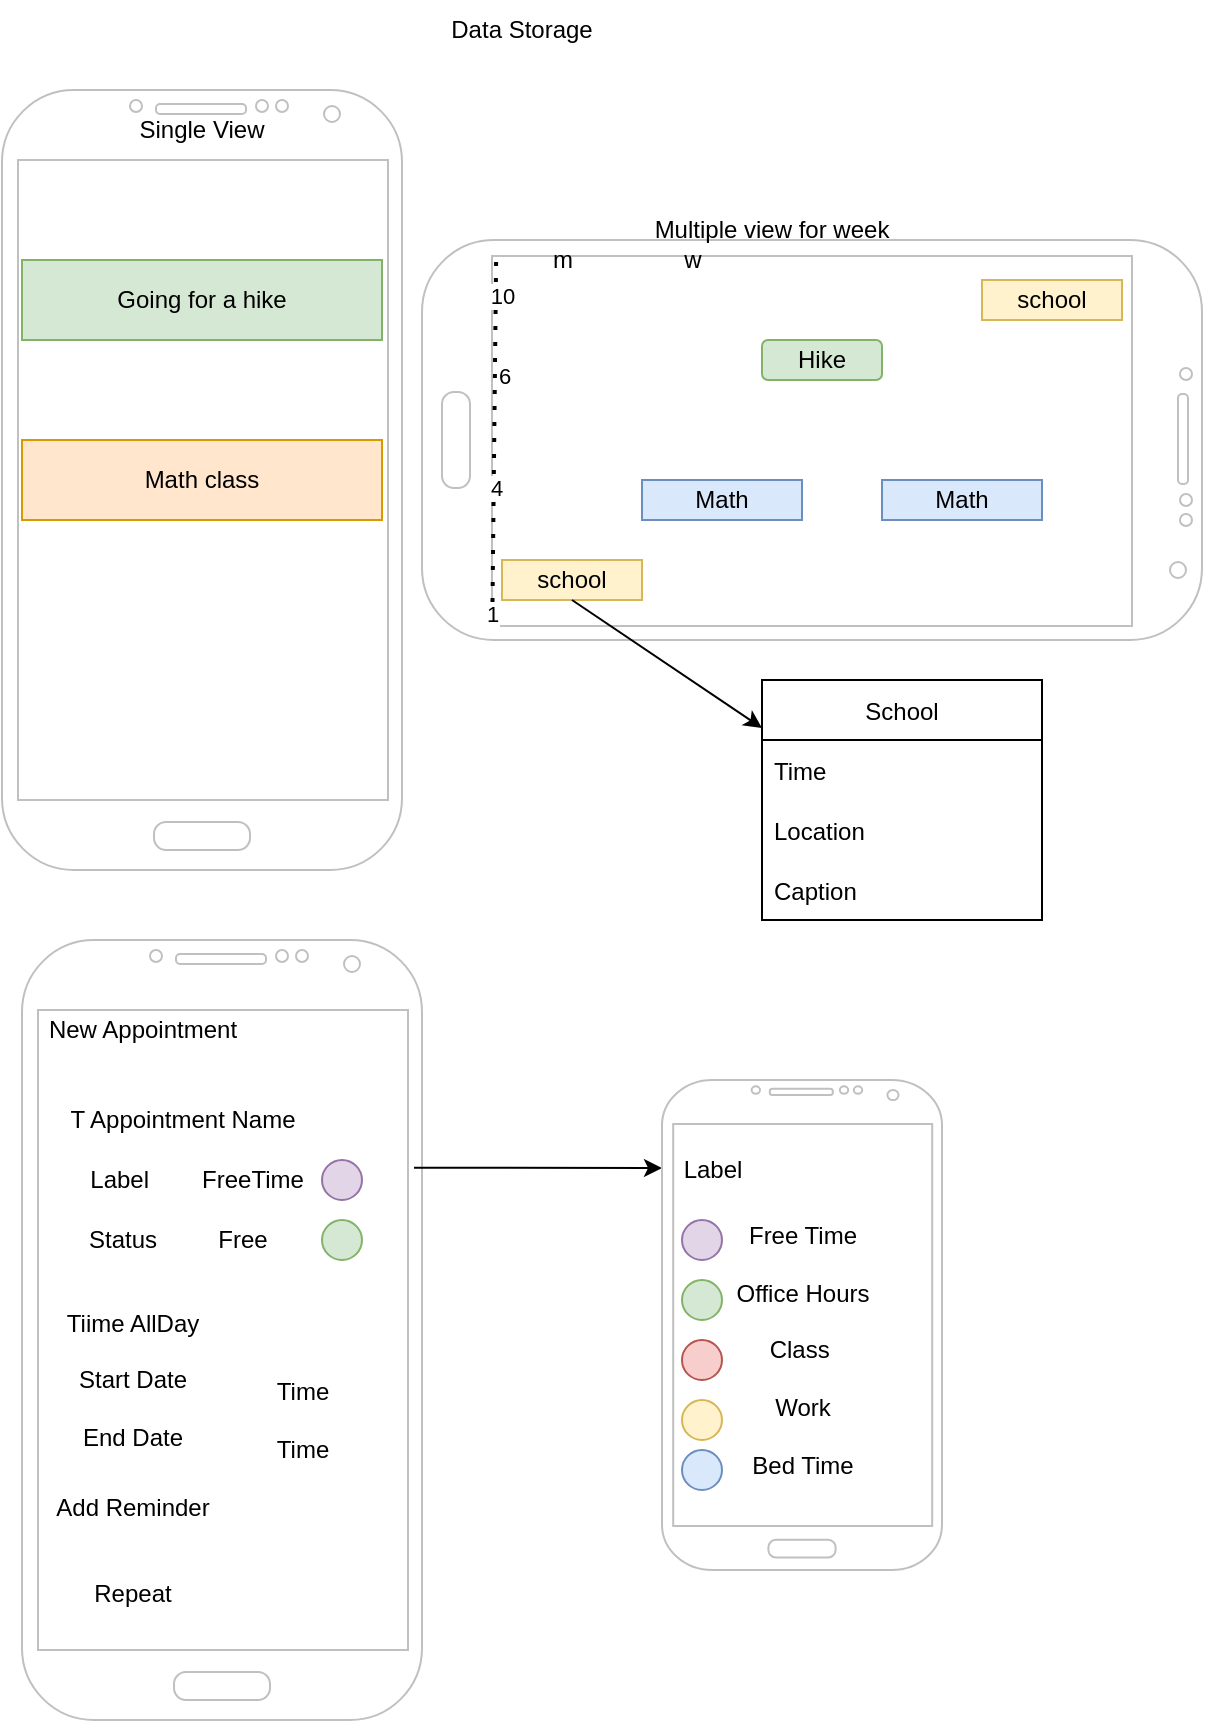 <mxfile version="20.3.6" type="github">
  <diagram id="Kh1Igy-AzxtyMvEr5vgm" name="Page-1">
    <mxGraphModel dx="848" dy="514" grid="1" gridSize="10" guides="1" tooltips="1" connect="1" arrows="1" fold="1" page="1" pageScale="1" pageWidth="850" pageHeight="1100" math="0" shadow="0">
      <root>
        <mxCell id="0" />
        <mxCell id="1" parent="0" />
        <mxCell id="S4ykc2VBwH_TTjgMr_4d-1" value="" style="verticalLabelPosition=bottom;verticalAlign=top;html=1;shadow=0;dashed=0;strokeWidth=1;shape=mxgraph.android.phone2;strokeColor=#c0c0c0;" parent="1" vertex="1">
          <mxGeometry x="120" y="145" width="200" height="390" as="geometry" />
        </mxCell>
        <mxCell id="S4ykc2VBwH_TTjgMr_4d-2" value="Math class" style="rounded=0;whiteSpace=wrap;html=1;fillColor=#ffe6cc;strokeColor=#d79b00;" parent="1" vertex="1">
          <mxGeometry x="130" y="320" width="180" height="40" as="geometry" />
        </mxCell>
        <mxCell id="S4ykc2VBwH_TTjgMr_4d-3" value="Going for a hike" style="rounded=0;whiteSpace=wrap;html=1;fillColor=#d5e8d4;strokeColor=#82b366;" parent="1" vertex="1">
          <mxGeometry x="130" y="230" width="180" height="40" as="geometry" />
        </mxCell>
        <mxCell id="S4ykc2VBwH_TTjgMr_4d-4" value="" style="verticalLabelPosition=bottom;verticalAlign=top;html=1;shadow=0;dashed=0;strokeWidth=1;shape=mxgraph.android.phone2;strokeColor=#c0c0c0;direction=south;" parent="1" vertex="1">
          <mxGeometry x="330" y="220" width="390" height="200" as="geometry" />
        </mxCell>
        <mxCell id="S4ykc2VBwH_TTjgMr_4d-5" value="Single View" style="text;html=1;strokeColor=none;fillColor=none;align=center;verticalAlign=middle;whiteSpace=wrap;rounded=0;" parent="1" vertex="1">
          <mxGeometry x="175" y="150" width="90" height="30" as="geometry" />
        </mxCell>
        <mxCell id="S4ykc2VBwH_TTjgMr_4d-6" value="Multiple view for week" style="text;html=1;strokeColor=none;fillColor=none;align=center;verticalAlign=middle;whiteSpace=wrap;rounded=0;" parent="1" vertex="1">
          <mxGeometry x="425" y="200" width="160" height="30" as="geometry" />
        </mxCell>
        <mxCell id="S4ykc2VBwH_TTjgMr_4d-7" value="school" style="rounded=0;whiteSpace=wrap;html=1;fillColor=#fff2cc;strokeColor=#d6b656;" parent="1" vertex="1">
          <mxGeometry x="370" y="380" width="70" height="20" as="geometry" />
        </mxCell>
        <mxCell id="S4ykc2VBwH_TTjgMr_4d-8" value="Math" style="rounded=0;whiteSpace=wrap;html=1;fillColor=#dae8fc;strokeColor=#6c8ebf;" parent="1" vertex="1">
          <mxGeometry x="440" y="340" width="80" height="20" as="geometry" />
        </mxCell>
        <mxCell id="S4ykc2VBwH_TTjgMr_4d-9" value="Hike" style="rounded=1;whiteSpace=wrap;html=1;fillColor=#d5e8d4;strokeColor=#82b366;" parent="1" vertex="1">
          <mxGeometry x="500" y="270" width="60" height="20" as="geometry" />
        </mxCell>
        <mxCell id="S4ykc2VBwH_TTjgMr_4d-10" value="Data Storage" style="text;html=1;strokeColor=none;fillColor=none;align=center;verticalAlign=middle;whiteSpace=wrap;rounded=0;" parent="1" vertex="1">
          <mxGeometry x="335" y="100" width="90" height="30" as="geometry" />
        </mxCell>
        <mxCell id="S4ykc2VBwH_TTjgMr_4d-11" value="" style="endArrow=none;dashed=1;html=1;dashPattern=1 3;strokeWidth=2;rounded=0;exitX=0.055;exitY=0.905;exitDx=0;exitDy=0;exitPerimeter=0;entryX=0.975;entryY=0.91;entryDx=0;entryDy=0;entryPerimeter=0;" parent="1" source="S4ykc2VBwH_TTjgMr_4d-4" target="S4ykc2VBwH_TTjgMr_4d-4" edge="1">
          <mxGeometry width="50" height="50" relative="1" as="geometry">
            <mxPoint x="400" y="360" as="sourcePoint" />
            <mxPoint x="450" y="310" as="targetPoint" />
          </mxGeometry>
        </mxCell>
        <mxCell id="S4ykc2VBwH_TTjgMr_4d-12" value="10" style="edgeLabel;html=1;align=center;verticalAlign=middle;resizable=0;points=[];" parent="S4ykc2VBwH_TTjgMr_4d-11" vertex="1" connectable="0">
          <mxGeometry x="-0.816" y="3" relative="1" as="geometry">
            <mxPoint as="offset" />
          </mxGeometry>
        </mxCell>
        <mxCell id="S4ykc2VBwH_TTjgMr_4d-13" value="6" style="edgeLabel;html=1;align=center;verticalAlign=middle;resizable=0;points=[];" parent="S4ykc2VBwH_TTjgMr_4d-11" vertex="1" connectable="0">
          <mxGeometry x="-0.381" y="4" relative="1" as="geometry">
            <mxPoint as="offset" />
          </mxGeometry>
        </mxCell>
        <mxCell id="S4ykc2VBwH_TTjgMr_4d-14" value="4" style="edgeLabel;html=1;align=center;verticalAlign=middle;resizable=0;points=[];" parent="S4ykc2VBwH_TTjgMr_4d-11" vertex="1" connectable="0">
          <mxGeometry x="0.228" y="1" relative="1" as="geometry">
            <mxPoint as="offset" />
          </mxGeometry>
        </mxCell>
        <mxCell id="S4ykc2VBwH_TTjgMr_4d-15" value="1" style="edgeLabel;html=1;align=center;verticalAlign=middle;resizable=0;points=[];" parent="S4ykc2VBwH_TTjgMr_4d-11" vertex="1" connectable="0">
          <mxGeometry x="0.913" relative="1" as="geometry">
            <mxPoint as="offset" />
          </mxGeometry>
        </mxCell>
        <mxCell id="S4ykc2VBwH_TTjgMr_4d-16" value="m" style="text;html=1;align=center;verticalAlign=middle;resizable=0;points=[];autosize=1;strokeColor=none;fillColor=none;" parent="1" vertex="1">
          <mxGeometry x="385" y="215" width="30" height="30" as="geometry" />
        </mxCell>
        <mxCell id="S4ykc2VBwH_TTjgMr_4d-17" value="w" style="text;html=1;align=center;verticalAlign=middle;resizable=0;points=[];autosize=1;strokeColor=none;fillColor=none;" parent="1" vertex="1">
          <mxGeometry x="450" y="215" width="30" height="30" as="geometry" />
        </mxCell>
        <mxCell id="S4ykc2VBwH_TTjgMr_4d-18" value="Math" style="rounded=0;whiteSpace=wrap;html=1;fillColor=#dae8fc;strokeColor=#6c8ebf;" parent="1" vertex="1">
          <mxGeometry x="560" y="340" width="80" height="20" as="geometry" />
        </mxCell>
        <mxCell id="S4ykc2VBwH_TTjgMr_4d-19" value="school" style="rounded=0;whiteSpace=wrap;html=1;fillColor=#fff2cc;strokeColor=#d6b656;" parent="1" vertex="1">
          <mxGeometry x="610" y="240" width="70" height="20" as="geometry" />
        </mxCell>
        <mxCell id="S4ykc2VBwH_TTjgMr_4d-23" value="" style="endArrow=classic;html=1;rounded=0;exitX=0.5;exitY=1;exitDx=0;exitDy=0;entryX=0;entryY=0.2;entryDx=0;entryDy=0;entryPerimeter=0;" parent="1" source="S4ykc2VBwH_TTjgMr_4d-7" edge="1" target="S4ykc2VBwH_TTjgMr_4d-25">
          <mxGeometry width="50" height="50" relative="1" as="geometry">
            <mxPoint x="400" y="360" as="sourcePoint" />
            <mxPoint x="460" y="480" as="targetPoint" />
          </mxGeometry>
        </mxCell>
        <mxCell id="S4ykc2VBwH_TTjgMr_4d-25" value="School" style="swimlane;fontStyle=0;childLayout=stackLayout;horizontal=1;startSize=30;horizontalStack=0;resizeParent=1;resizeParentMax=0;resizeLast=0;collapsible=1;marginBottom=0;" parent="1" vertex="1">
          <mxGeometry x="500" y="440" width="140" height="120" as="geometry" />
        </mxCell>
        <mxCell id="S4ykc2VBwH_TTjgMr_4d-26" value="Time" style="text;strokeColor=none;fillColor=none;align=left;verticalAlign=middle;spacingLeft=4;spacingRight=4;overflow=hidden;points=[[0,0.5],[1,0.5]];portConstraint=eastwest;rotatable=0;" parent="S4ykc2VBwH_TTjgMr_4d-25" vertex="1">
          <mxGeometry y="30" width="140" height="30" as="geometry" />
        </mxCell>
        <mxCell id="S4ykc2VBwH_TTjgMr_4d-27" value="Location" style="text;strokeColor=none;fillColor=none;align=left;verticalAlign=middle;spacingLeft=4;spacingRight=4;overflow=hidden;points=[[0,0.5],[1,0.5]];portConstraint=eastwest;rotatable=0;" parent="S4ykc2VBwH_TTjgMr_4d-25" vertex="1">
          <mxGeometry y="60" width="140" height="30" as="geometry" />
        </mxCell>
        <mxCell id="S4ykc2VBwH_TTjgMr_4d-28" value="Caption" style="text;strokeColor=none;fillColor=none;align=left;verticalAlign=middle;spacingLeft=4;spacingRight=4;overflow=hidden;points=[[0,0.5],[1,0.5]];portConstraint=eastwest;rotatable=0;" parent="S4ykc2VBwH_TTjgMr_4d-25" vertex="1">
          <mxGeometry y="90" width="140" height="30" as="geometry" />
        </mxCell>
        <mxCell id="i5u_gUFPdWGngSB0cyZX-1" value="" style="verticalLabelPosition=bottom;verticalAlign=top;html=1;shadow=0;dashed=0;strokeWidth=1;shape=mxgraph.android.phone2;strokeColor=#c0c0c0;" vertex="1" parent="1">
          <mxGeometry x="130" y="570" width="200" height="390" as="geometry" />
        </mxCell>
        <mxCell id="i5u_gUFPdWGngSB0cyZX-2" value="New Appointment" style="text;html=1;align=center;verticalAlign=middle;resizable=0;points=[];autosize=1;strokeColor=none;fillColor=none;" vertex="1" parent="1">
          <mxGeometry x="130" y="600" width="120" height="30" as="geometry" />
        </mxCell>
        <mxCell id="i5u_gUFPdWGngSB0cyZX-3" value="T Appointment Name" style="text;html=1;align=center;verticalAlign=middle;resizable=0;points=[];autosize=1;strokeColor=none;fillColor=none;" vertex="1" parent="1">
          <mxGeometry x="140" y="645" width="140" height="30" as="geometry" />
        </mxCell>
        <mxCell id="i5u_gUFPdWGngSB0cyZX-4" value="Label&amp;nbsp;" style="text;html=1;align=center;verticalAlign=middle;resizable=0;points=[];autosize=1;strokeColor=none;fillColor=none;" vertex="1" parent="1">
          <mxGeometry x="150" y="675" width="60" height="30" as="geometry" />
        </mxCell>
        <mxCell id="i5u_gUFPdWGngSB0cyZX-5" value="" style="ellipse;whiteSpace=wrap;html=1;aspect=fixed;fillColor=#e1d5e7;strokeColor=#9673a6;" vertex="1" parent="1">
          <mxGeometry x="280" y="680" width="20" height="20" as="geometry" />
        </mxCell>
        <mxCell id="i5u_gUFPdWGngSB0cyZX-6" value="FreeTime" style="text;html=1;align=center;verticalAlign=middle;resizable=0;points=[];autosize=1;strokeColor=none;fillColor=none;" vertex="1" parent="1">
          <mxGeometry x="210" y="675" width="70" height="30" as="geometry" />
        </mxCell>
        <mxCell id="i5u_gUFPdWGngSB0cyZX-7" value="Status" style="text;html=1;align=center;verticalAlign=middle;resizable=0;points=[];autosize=1;strokeColor=none;fillColor=none;" vertex="1" parent="1">
          <mxGeometry x="150" y="705" width="60" height="30" as="geometry" />
        </mxCell>
        <mxCell id="i5u_gUFPdWGngSB0cyZX-8" value="Free" style="text;html=1;align=center;verticalAlign=middle;resizable=0;points=[];autosize=1;strokeColor=none;fillColor=none;" vertex="1" parent="1">
          <mxGeometry x="215" y="705" width="50" height="30" as="geometry" />
        </mxCell>
        <mxCell id="i5u_gUFPdWGngSB0cyZX-10" value="" style="ellipse;whiteSpace=wrap;html=1;aspect=fixed;fillColor=#d5e8d4;strokeColor=#82b366;" vertex="1" parent="1">
          <mxGeometry x="280" y="710" width="20" height="20" as="geometry" />
        </mxCell>
        <mxCell id="i5u_gUFPdWGngSB0cyZX-11" value="Tiime AllDay&lt;br&gt;&lt;br&gt;Start Date&lt;br&gt;&lt;br&gt;End Date" style="text;html=1;align=center;verticalAlign=middle;resizable=0;points=[];autosize=1;strokeColor=none;fillColor=none;" vertex="1" parent="1">
          <mxGeometry x="140" y="750" width="90" height="80" as="geometry" />
        </mxCell>
        <mxCell id="i5u_gUFPdWGngSB0cyZX-12" value="Time&lt;br&gt;&lt;br&gt;Time" style="text;html=1;align=center;verticalAlign=middle;resizable=0;points=[];autosize=1;strokeColor=none;fillColor=none;" vertex="1" parent="1">
          <mxGeometry x="245" y="780" width="50" height="60" as="geometry" />
        </mxCell>
        <mxCell id="i5u_gUFPdWGngSB0cyZX-13" value="Add Reminder&lt;br&gt;&lt;br&gt;&lt;br&gt;Repeat" style="text;html=1;align=center;verticalAlign=middle;resizable=0;points=[];autosize=1;strokeColor=none;fillColor=none;" vertex="1" parent="1">
          <mxGeometry x="135" y="840" width="100" height="70" as="geometry" />
        </mxCell>
        <mxCell id="i5u_gUFPdWGngSB0cyZX-14" value="" style="endArrow=classic;html=1;rounded=0;exitX=0.98;exitY=0.292;exitDx=0;exitDy=0;exitPerimeter=0;" edge="1" parent="1" source="i5u_gUFPdWGngSB0cyZX-1">
          <mxGeometry width="50" height="50" relative="1" as="geometry">
            <mxPoint x="400" y="770" as="sourcePoint" />
            <mxPoint x="450" y="684" as="targetPoint" />
          </mxGeometry>
        </mxCell>
        <mxCell id="i5u_gUFPdWGngSB0cyZX-15" value="" style="verticalLabelPosition=bottom;verticalAlign=top;html=1;shadow=0;dashed=0;strokeWidth=1;shape=mxgraph.android.phone2;strokeColor=#c0c0c0;" vertex="1" parent="1">
          <mxGeometry x="450" y="640" width="140" height="245" as="geometry" />
        </mxCell>
        <mxCell id="i5u_gUFPdWGngSB0cyZX-16" value="Label" style="text;html=1;align=center;verticalAlign=middle;resizable=0;points=[];autosize=1;strokeColor=none;fillColor=none;" vertex="1" parent="1">
          <mxGeometry x="450" y="670" width="50" height="30" as="geometry" />
        </mxCell>
        <mxCell id="i5u_gUFPdWGngSB0cyZX-17" value="Free Time&lt;br&gt;&lt;br&gt;Office Hours&lt;br&gt;&lt;br&gt;Class&amp;nbsp;&lt;br&gt;&lt;br&gt;Work&lt;br&gt;&lt;br&gt;Bed Time" style="text;html=1;align=center;verticalAlign=middle;resizable=0;points=[];autosize=1;strokeColor=none;fillColor=none;" vertex="1" parent="1">
          <mxGeometry x="475" y="705" width="90" height="140" as="geometry" />
        </mxCell>
        <mxCell id="i5u_gUFPdWGngSB0cyZX-18" value="" style="ellipse;whiteSpace=wrap;html=1;aspect=fixed;fillColor=#e1d5e7;strokeColor=#9673a6;" vertex="1" parent="1">
          <mxGeometry x="460" y="710" width="20" height="20" as="geometry" />
        </mxCell>
        <mxCell id="i5u_gUFPdWGngSB0cyZX-19" value="" style="ellipse;whiteSpace=wrap;html=1;aspect=fixed;fillColor=#d5e8d4;strokeColor=#82b366;" vertex="1" parent="1">
          <mxGeometry x="460" y="740" width="20" height="20" as="geometry" />
        </mxCell>
        <mxCell id="i5u_gUFPdWGngSB0cyZX-20" value="" style="ellipse;whiteSpace=wrap;html=1;aspect=fixed;fillColor=#f8cecc;strokeColor=#b85450;" vertex="1" parent="1">
          <mxGeometry x="460" y="770" width="20" height="20" as="geometry" />
        </mxCell>
        <mxCell id="i5u_gUFPdWGngSB0cyZX-21" value="" style="ellipse;whiteSpace=wrap;html=1;aspect=fixed;fillColor=#fff2cc;strokeColor=#d6b656;" vertex="1" parent="1">
          <mxGeometry x="460" y="800" width="20" height="20" as="geometry" />
        </mxCell>
        <mxCell id="i5u_gUFPdWGngSB0cyZX-22" value="" style="ellipse;whiteSpace=wrap;html=1;aspect=fixed;fillColor=#dae8fc;strokeColor=#6c8ebf;" vertex="1" parent="1">
          <mxGeometry x="460" y="825" width="20" height="20" as="geometry" />
        </mxCell>
      </root>
    </mxGraphModel>
  </diagram>
</mxfile>
